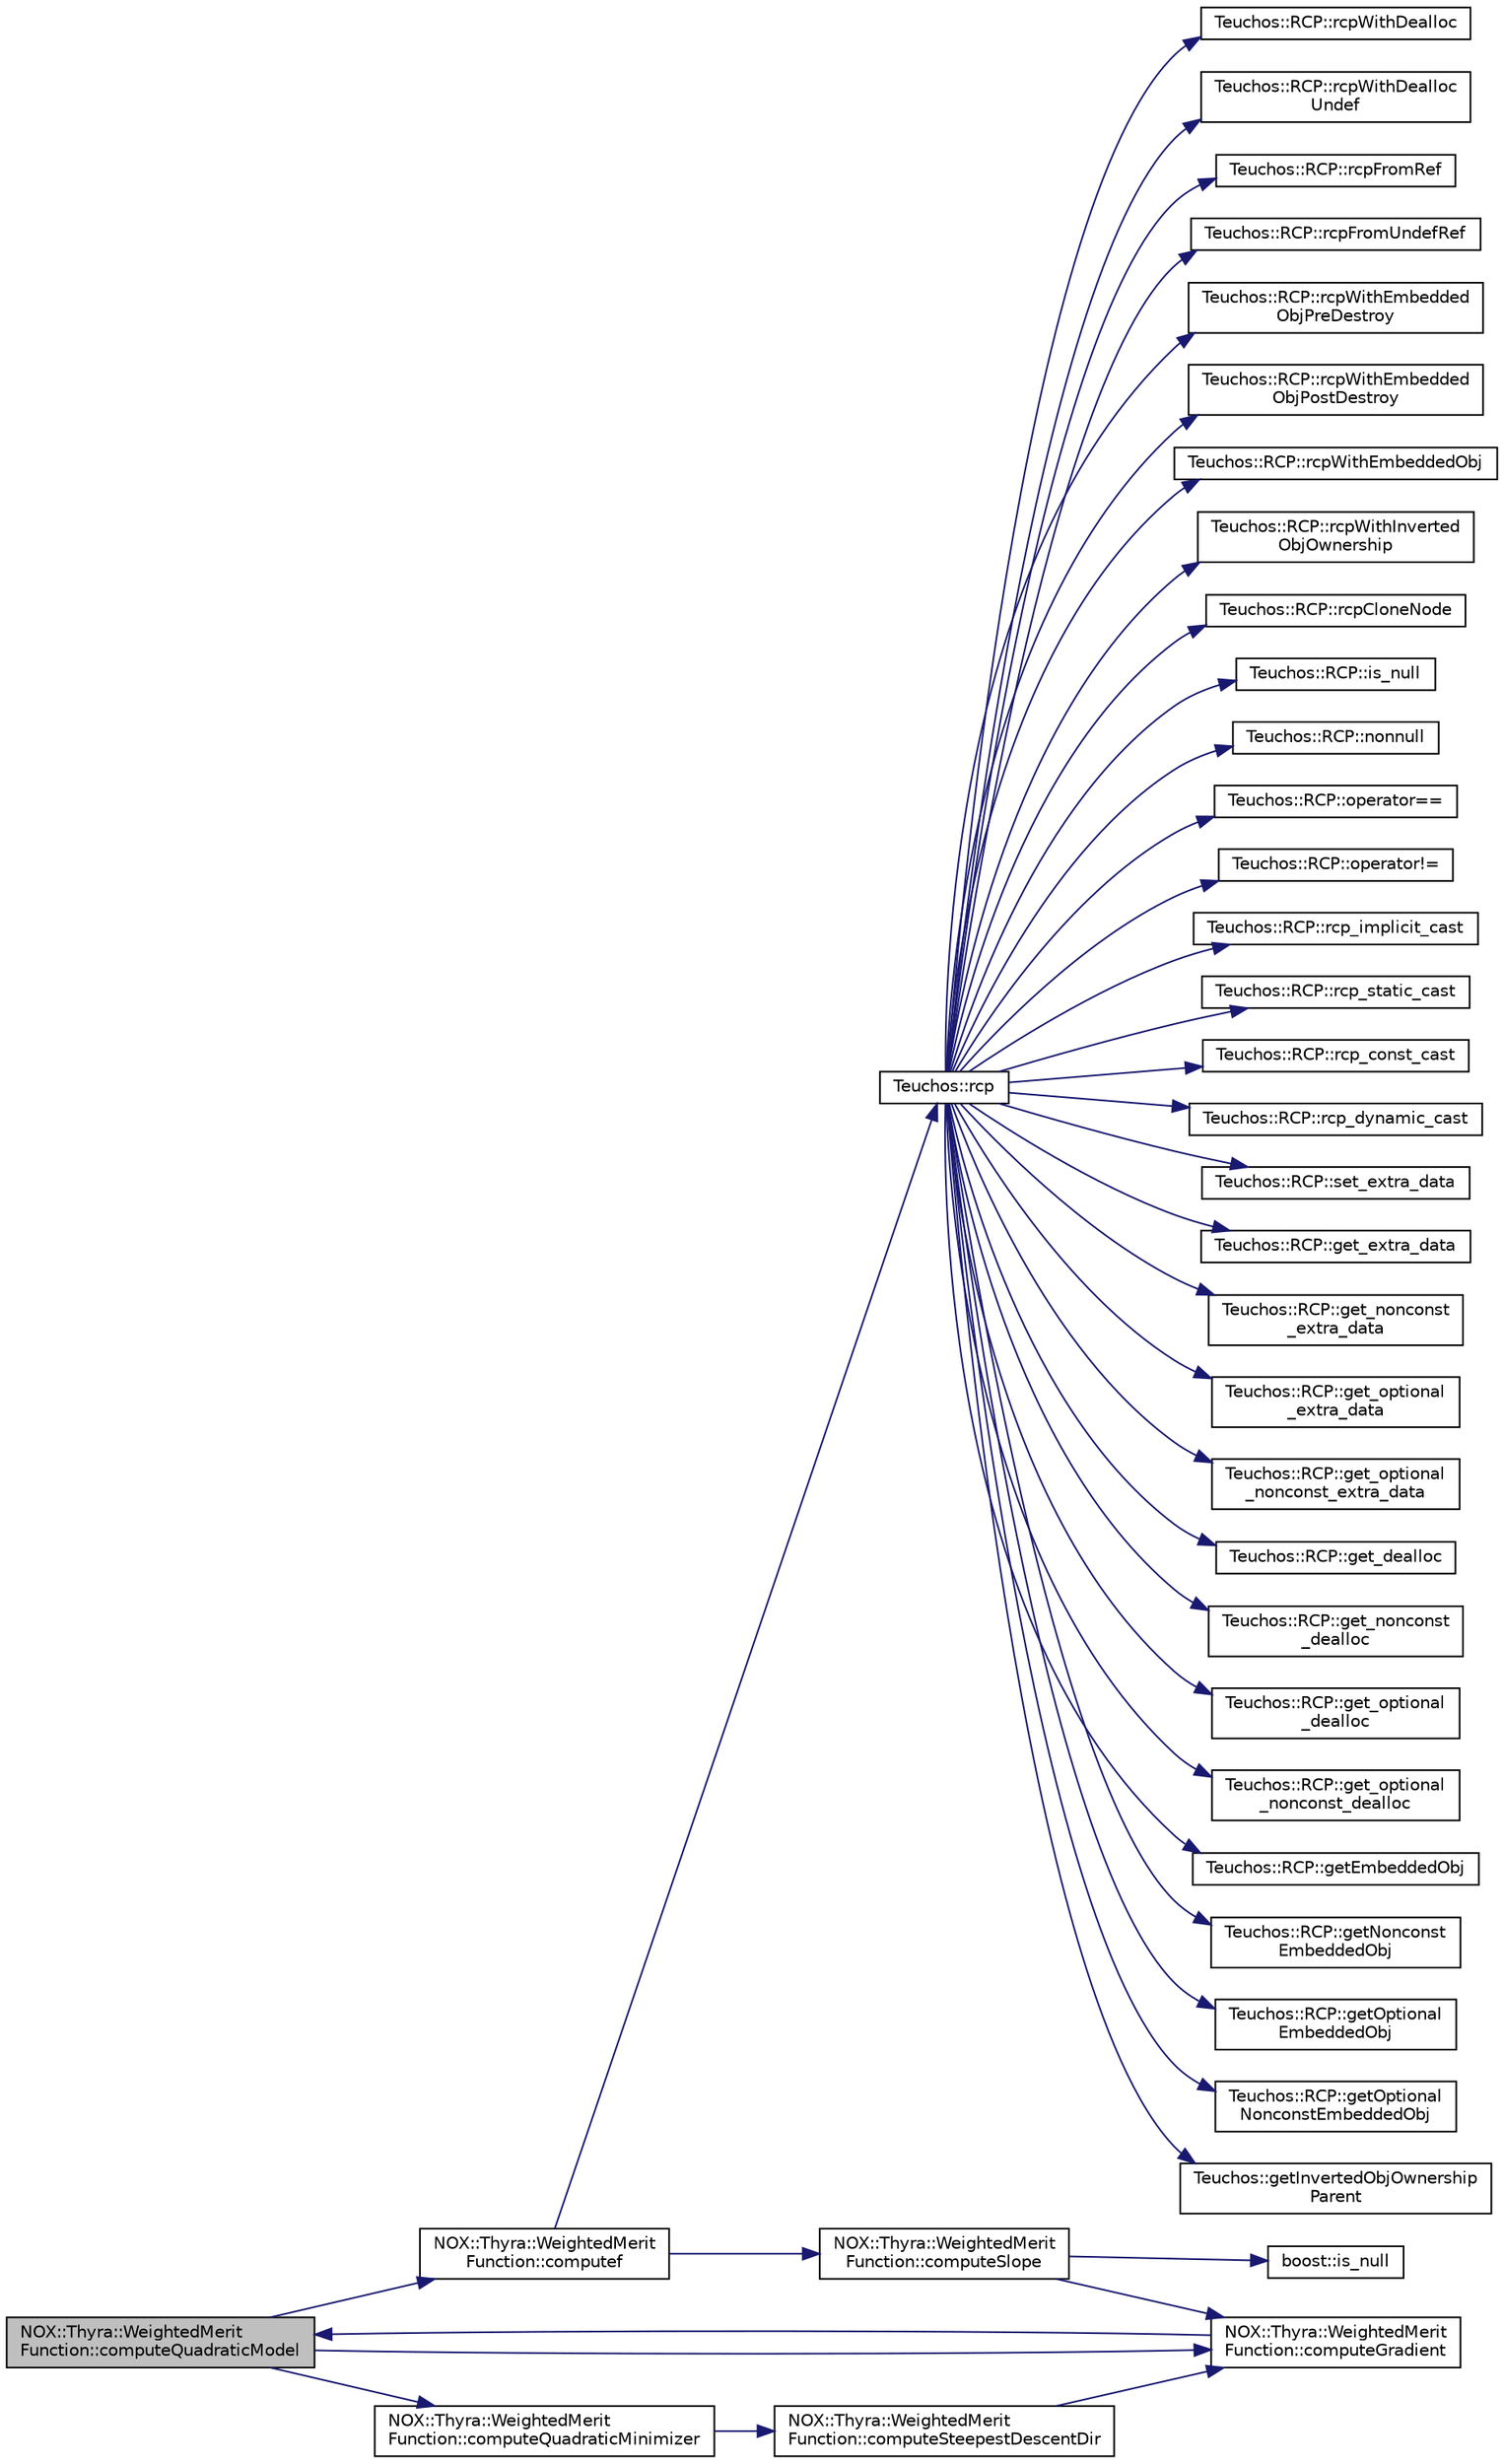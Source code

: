 digraph "NOX::Thyra::WeightedMeritFunction::computeQuadraticModel"
{
  edge [fontname="Helvetica",fontsize="10",labelfontname="Helvetica",labelfontsize="10"];
  node [fontname="Helvetica",fontsize="10",shape=record];
  rankdir="LR";
  Node208 [label="NOX::Thyra::WeightedMerit\lFunction::computeQuadraticModel",height=0.2,width=0.4,color="black", fillcolor="grey75", style="filled", fontcolor="black"];
  Node208 -> Node209 [color="midnightblue",fontsize="10",style="solid",fontname="Helvetica"];
  Node209 [label="NOX::Thyra::WeightedMerit\lFunction::computef",height=0.2,width=0.4,color="black", fillcolor="white", style="filled",URL="$d1/db2/class_n_o_x_1_1_thyra_1_1_weighted_merit_function.html#a8416ca98c1848fb61e1db9dd618aa81f"];
  Node209 -> Node210 [color="midnightblue",fontsize="10",style="solid",fontname="Helvetica"];
  Node210 [label="Teuchos::rcp",height=0.2,width=0.4,color="black", fillcolor="white", style="filled",URL="$d3/d74/namespace_teuchos.html#a8ce99105ee4c7203a1ecb670a198671a",tooltip="Deprecated. "];
  Node210 -> Node211 [color="midnightblue",fontsize="10",style="solid",fontname="Helvetica"];
  Node211 [label="Teuchos::RCP::rcpWithDealloc",height=0.2,width=0.4,color="black", fillcolor="white", style="filled",URL="$d5/d9a/class_teuchos_1_1_r_c_p.html#a0c6441ac96ec5797f7b487e4c851aebe",tooltip="Initialize from a raw pointer with a deallocation policy. "];
  Node210 -> Node212 [color="midnightblue",fontsize="10",style="solid",fontname="Helvetica"];
  Node212 [label="Teuchos::RCP::rcpWithDealloc\lUndef",height=0.2,width=0.4,color="black", fillcolor="white", style="filled",URL="$d5/d9a/class_teuchos_1_1_r_c_p.html#a69ff146d10e16f667ef0ce4523a5eef7",tooltip="Initialize from a raw pointer with a deallocation policy for an undefined type. "];
  Node210 -> Node213 [color="midnightblue",fontsize="10",style="solid",fontname="Helvetica"];
  Node213 [label="Teuchos::RCP::rcpFromRef",height=0.2,width=0.4,color="black", fillcolor="white", style="filled",URL="$d5/d9a/class_teuchos_1_1_r_c_p.html#a6c754d72d6d232c97e38bc359ab6ef82",tooltip="Return a non-owning weak RCP object from a raw object reference for a defined type. "];
  Node210 -> Node214 [color="midnightblue",fontsize="10",style="solid",fontname="Helvetica"];
  Node214 [label="Teuchos::RCP::rcpFromUndefRef",height=0.2,width=0.4,color="black", fillcolor="white", style="filled",URL="$d5/d9a/class_teuchos_1_1_r_c_p.html#a823eee3138de3b23dab97b3f37e197f3",tooltip="Return a non-owning weak RCP object from a raw object reference for an undefined type. "];
  Node210 -> Node215 [color="midnightblue",fontsize="10",style="solid",fontname="Helvetica"];
  Node215 [label="Teuchos::RCP::rcpWithEmbedded\lObjPreDestroy",height=0.2,width=0.4,color="black", fillcolor="white", style="filled",URL="$d5/d9a/class_teuchos_1_1_r_c_p.html#a02148aef172f7b2c0fb2de29cb01b91a",tooltip="Create an RCP with and also put in an embedded object. "];
  Node210 -> Node216 [color="midnightblue",fontsize="10",style="solid",fontname="Helvetica"];
  Node216 [label="Teuchos::RCP::rcpWithEmbedded\lObjPostDestroy",height=0.2,width=0.4,color="black", fillcolor="white", style="filled",URL="$d5/d9a/class_teuchos_1_1_r_c_p.html#a8272eea6a27f1fce6c30fc5d568f2de7",tooltip="Create an RCP with and also put in an embedded object. "];
  Node210 -> Node217 [color="midnightblue",fontsize="10",style="solid",fontname="Helvetica"];
  Node217 [label="Teuchos::RCP::rcpWithEmbeddedObj",height=0.2,width=0.4,color="black", fillcolor="white", style="filled",URL="$d5/d9a/class_teuchos_1_1_r_c_p.html#a506210a123b6e1747d910f037065bd73",tooltip="Create an RCP with and also put in an embedded object. "];
  Node210 -> Node218 [color="midnightblue",fontsize="10",style="solid",fontname="Helvetica"];
  Node218 [label="Teuchos::RCP::rcpWithInverted\lObjOwnership",height=0.2,width=0.4,color="black", fillcolor="white", style="filled",URL="$d5/d9a/class_teuchos_1_1_r_c_p.html#abaa6bdcd39bac7dd5c12c3e0f49eba25",tooltip="Create a new RCP that inverts the ownership of parent and child. "];
  Node210 -> Node219 [color="midnightblue",fontsize="10",style="solid",fontname="Helvetica"];
  Node219 [label="Teuchos::RCP::rcpCloneNode",height=0.2,width=0.4,color="black", fillcolor="white", style="filled",URL="$d5/d9a/class_teuchos_1_1_r_c_p.html#ae07a807743d25c57754a1988645ba791",tooltip="Allocate a new RCP object with a new RCPNode with memory pointing to the initial node. "];
  Node210 -> Node220 [color="midnightblue",fontsize="10",style="solid",fontname="Helvetica"];
  Node220 [label="Teuchos::RCP::is_null",height=0.2,width=0.4,color="black", fillcolor="white", style="filled",URL="$d5/d9a/class_teuchos_1_1_r_c_p.html#a8033d79aee37a9378d73f70eb025b05d",tooltip="Returns true if the underlying pointer is null. "];
  Node210 -> Node221 [color="midnightblue",fontsize="10",style="solid",fontname="Helvetica"];
  Node221 [label="Teuchos::RCP::nonnull",height=0.2,width=0.4,color="black", fillcolor="white", style="filled",URL="$d5/d9a/class_teuchos_1_1_r_c_p.html#ad792756b35ab5a2fa8c1d1d608763aec",tooltip="Returns true if p.get()!=NULL. "];
  Node210 -> Node222 [color="midnightblue",fontsize="10",style="solid",fontname="Helvetica"];
  Node222 [label="Teuchos::RCP::operator==",height=0.2,width=0.4,color="black", fillcolor="white", style="filled",URL="$d5/d9a/class_teuchos_1_1_r_c_p.html#afab9d7e0e5480ec8b455e38de0eee49e",tooltip="Returns true if p.get()==NULL. "];
  Node210 -> Node223 [color="midnightblue",fontsize="10",style="solid",fontname="Helvetica"];
  Node223 [label="Teuchos::RCP::operator!=",height=0.2,width=0.4,color="black", fillcolor="white", style="filled",URL="$d5/d9a/class_teuchos_1_1_r_c_p.html#a4081b5c4ac5b9d630a695755a72771cc",tooltip="Returns true if p.get()!=NULL. "];
  Node210 -> Node224 [color="midnightblue",fontsize="10",style="solid",fontname="Helvetica"];
  Node224 [label="Teuchos::RCP::rcp_implicit_cast",height=0.2,width=0.4,color="black", fillcolor="white", style="filled",URL="$d5/d9a/class_teuchos_1_1_r_c_p.html#a61fc9f719ee13e5d961dcf47053883b4",tooltip="Implicit cast of underlying RCP type from T1* to T2*. "];
  Node210 -> Node225 [color="midnightblue",fontsize="10",style="solid",fontname="Helvetica"];
  Node225 [label="Teuchos::RCP::rcp_static_cast",height=0.2,width=0.4,color="black", fillcolor="white", style="filled",URL="$d5/d9a/class_teuchos_1_1_r_c_p.html#a1c369381869737e67be8cab843b18076",tooltip="Static cast of underlying RCP type from T1* to T2*. "];
  Node210 -> Node226 [color="midnightblue",fontsize="10",style="solid",fontname="Helvetica"];
  Node226 [label="Teuchos::RCP::rcp_const_cast",height=0.2,width=0.4,color="black", fillcolor="white", style="filled",URL="$d5/d9a/class_teuchos_1_1_r_c_p.html#a6931e6c2f74c9fa9467e5dc91c6cd983",tooltip="Constant cast of underlying RCP type from T1* to T2*. "];
  Node210 -> Node227 [color="midnightblue",fontsize="10",style="solid",fontname="Helvetica"];
  Node227 [label="Teuchos::RCP::rcp_dynamic_cast",height=0.2,width=0.4,color="black", fillcolor="white", style="filled",URL="$d5/d9a/class_teuchos_1_1_r_c_p.html#a1580c807c6df3fdbcb953687b4ff60c7",tooltip="Dynamic cast of underlying RCP type from T1* to T2*. "];
  Node210 -> Node228 [color="midnightblue",fontsize="10",style="solid",fontname="Helvetica"];
  Node228 [label="Teuchos::RCP::set_extra_data",height=0.2,width=0.4,color="black", fillcolor="white", style="filled",URL="$d5/d9a/class_teuchos_1_1_r_c_p.html#addd19618c28d1cbc6959f346cee07a7f",tooltip="Set extra data associated with a RCP object. "];
  Node210 -> Node229 [color="midnightblue",fontsize="10",style="solid",fontname="Helvetica"];
  Node229 [label="Teuchos::RCP::get_extra_data",height=0.2,width=0.4,color="black", fillcolor="white", style="filled",URL="$d5/d9a/class_teuchos_1_1_r_c_p.html#ab7f7cd634c8250ff0515bd55c5f3cde6",tooltip="Get a const reference to extra data associated with a RCP object. "];
  Node210 -> Node230 [color="midnightblue",fontsize="10",style="solid",fontname="Helvetica"];
  Node230 [label="Teuchos::RCP::get_nonconst\l_extra_data",height=0.2,width=0.4,color="black", fillcolor="white", style="filled",URL="$d5/d9a/class_teuchos_1_1_r_c_p.html#a8978c29ca24e96cb61185507a0419dac",tooltip="Get a non-const reference to extra data associated with a RCP object. "];
  Node210 -> Node231 [color="midnightblue",fontsize="10",style="solid",fontname="Helvetica"];
  Node231 [label="Teuchos::RCP::get_optional\l_extra_data",height=0.2,width=0.4,color="black", fillcolor="white", style="filled",URL="$d5/d9a/class_teuchos_1_1_r_c_p.html#aac70269754b423e8e76d2e75b3dfbf96",tooltip="Get a pointer to const extra data (if it exists) associated with a RCP object. "];
  Node210 -> Node232 [color="midnightblue",fontsize="10",style="solid",fontname="Helvetica"];
  Node232 [label="Teuchos::RCP::get_optional\l_nonconst_extra_data",height=0.2,width=0.4,color="black", fillcolor="white", style="filled",URL="$d5/d9a/class_teuchos_1_1_r_c_p.html#a7b838cf99afd0bb5f2ebc94ab8d73b59",tooltip="Get a pointer to non-const extra data (if it exists) associated with a RCP object. "];
  Node210 -> Node233 [color="midnightblue",fontsize="10",style="solid",fontname="Helvetica"];
  Node233 [label="Teuchos::RCP::get_dealloc",height=0.2,width=0.4,color="black", fillcolor="white", style="filled",URL="$d5/d9a/class_teuchos_1_1_r_c_p.html#a62a1b34d2efe42b0a0fb4e20c1089f89",tooltip="Return a const reference to the underlying deallocator object. "];
  Node210 -> Node234 [color="midnightblue",fontsize="10",style="solid",fontname="Helvetica"];
  Node234 [label="Teuchos::RCP::get_nonconst\l_dealloc",height=0.2,width=0.4,color="black", fillcolor="white", style="filled",URL="$d5/d9a/class_teuchos_1_1_r_c_p.html#a67483a8eaf4d6a5f234e7bd6c971b009",tooltip="Return a non-const reference to the underlying deallocator object. "];
  Node210 -> Node235 [color="midnightblue",fontsize="10",style="solid",fontname="Helvetica"];
  Node235 [label="Teuchos::RCP::get_optional\l_dealloc",height=0.2,width=0.4,color="black", fillcolor="white", style="filled",URL="$d5/d9a/class_teuchos_1_1_r_c_p.html#ac7868e0bffe12f3a8c82daa61cd4cefb",tooltip="Return a pointer to the underlying const deallocator object if it exists. "];
  Node210 -> Node236 [color="midnightblue",fontsize="10",style="solid",fontname="Helvetica"];
  Node236 [label="Teuchos::RCP::get_optional\l_nonconst_dealloc",height=0.2,width=0.4,color="black", fillcolor="white", style="filled",URL="$d5/d9a/class_teuchos_1_1_r_c_p.html#a40a73590cabeeb6ac3556981e068bd5d",tooltip="Return a pointer to the underlying non-const deallocator object if it exists. "];
  Node210 -> Node237 [color="midnightblue",fontsize="10",style="solid",fontname="Helvetica"];
  Node237 [label="Teuchos::RCP::getEmbeddedObj",height=0.2,width=0.4,color="black", fillcolor="white", style="filled",URL="$d5/d9a/class_teuchos_1_1_r_c_p.html#afd9ce82fd86820b298f9c3847d585708",tooltip="Get a const reference to an embedded object that was set by calling rcpWithEmbeddedObjPreDestroy(), rcpWithEmbeddedObjPostDestory(), or rcpWithEmbeddedObj(). "];
  Node210 -> Node238 [color="midnightblue",fontsize="10",style="solid",fontname="Helvetica"];
  Node238 [label="Teuchos::RCP::getNonconst\lEmbeddedObj",height=0.2,width=0.4,color="black", fillcolor="white", style="filled",URL="$d5/d9a/class_teuchos_1_1_r_c_p.html#a5dfd3a9f656d730dea2902f08a765811",tooltip="Get a non-const reference to an embedded object that was set by calling rcpWithEmbeddedObjPreDestroy(..."];
  Node210 -> Node239 [color="midnightblue",fontsize="10",style="solid",fontname="Helvetica"];
  Node239 [label="Teuchos::RCP::getOptional\lEmbeddedObj",height=0.2,width=0.4,color="black", fillcolor="white", style="filled",URL="$d5/d9a/class_teuchos_1_1_r_c_p.html#ae35995646037935daf4f98375cbb7ae3",tooltip="Get an optional Ptr to a const embedded object if it was set by calling rcpWithEmbeddedObjPreDestroy(..."];
  Node210 -> Node240 [color="midnightblue",fontsize="10",style="solid",fontname="Helvetica"];
  Node240 [label="Teuchos::RCP::getOptional\lNonconstEmbeddedObj",height=0.2,width=0.4,color="black", fillcolor="white", style="filled",URL="$d5/d9a/class_teuchos_1_1_r_c_p.html#a1fcb0b191b4d3f13cd7e2c139dcc4d8e",tooltip="Get an optional Ptr to a non-const embedded object if it was set by calling rcpWithEmbeddedObjPreDest..."];
  Node210 -> Node241 [color="midnightblue",fontsize="10",style="solid",fontname="Helvetica"];
  Node241 [label="Teuchos::getInvertedObjOwnership\lParent",height=0.2,width=0.4,color="black", fillcolor="white", style="filled",URL="$d3/d74/namespace_teuchos.html#a36781a62aaf40511a8eb5a8c8d3914f9",tooltip="Get the parent back from an inverted ownership RCP. "];
  Node209 -> Node242 [color="midnightblue",fontsize="10",style="solid",fontname="Helvetica"];
  Node242 [label="NOX::Thyra::WeightedMerit\lFunction::computeSlope",height=0.2,width=0.4,color="black", fillcolor="white", style="filled",URL="$d1/db2/class_n_o_x_1_1_thyra_1_1_weighted_merit_function.html#a69fe0914e12a3d220813ba72b8822b89"];
  Node242 -> Node243 [color="midnightblue",fontsize="10",style="solid",fontname="Helvetica"];
  Node243 [label="boost::is_null",height=0.2,width=0.4,color="black", fillcolor="white", style="filled",URL="$da/daf/group___teuchos___r_c_p_boost_shared_ptr_conversions__grp.html#ga0148db5a21456be8682284228f04ad13",tooltip="Returns true if p.get()==NULL. "];
  Node242 -> Node244 [color="midnightblue",fontsize="10",style="solid",fontname="Helvetica"];
  Node244 [label="NOX::Thyra::WeightedMerit\lFunction::computeGradient",height=0.2,width=0.4,color="black", fillcolor="white", style="filled",URL="$d1/db2/class_n_o_x_1_1_thyra_1_1_weighted_merit_function.html#aac5270af738a59972f09445db8680792"];
  Node244 -> Node208 [color="midnightblue",fontsize="10",style="solid",fontname="Helvetica"];
  Node208 -> Node244 [color="midnightblue",fontsize="10",style="solid",fontname="Helvetica"];
  Node208 -> Node245 [color="midnightblue",fontsize="10",style="solid",fontname="Helvetica"];
  Node245 [label="NOX::Thyra::WeightedMerit\lFunction::computeQuadraticMinimizer",height=0.2,width=0.4,color="black", fillcolor="white", style="filled",URL="$d1/db2/class_n_o_x_1_1_thyra_1_1_weighted_merit_function.html#a79f9ac2f80a620adbe6191f16286ba45"];
  Node245 -> Node246 [color="midnightblue",fontsize="10",style="solid",fontname="Helvetica"];
  Node246 [label="NOX::Thyra::WeightedMerit\lFunction::computeSteepestDescentDir",height=0.2,width=0.4,color="black", fillcolor="white", style="filled",URL="$d1/db2/class_n_o_x_1_1_thyra_1_1_weighted_merit_function.html#a67bac713f486601fe0dec44cae134ae5"];
  Node246 -> Node244 [color="midnightblue",fontsize="10",style="solid",fontname="Helvetica"];
}
